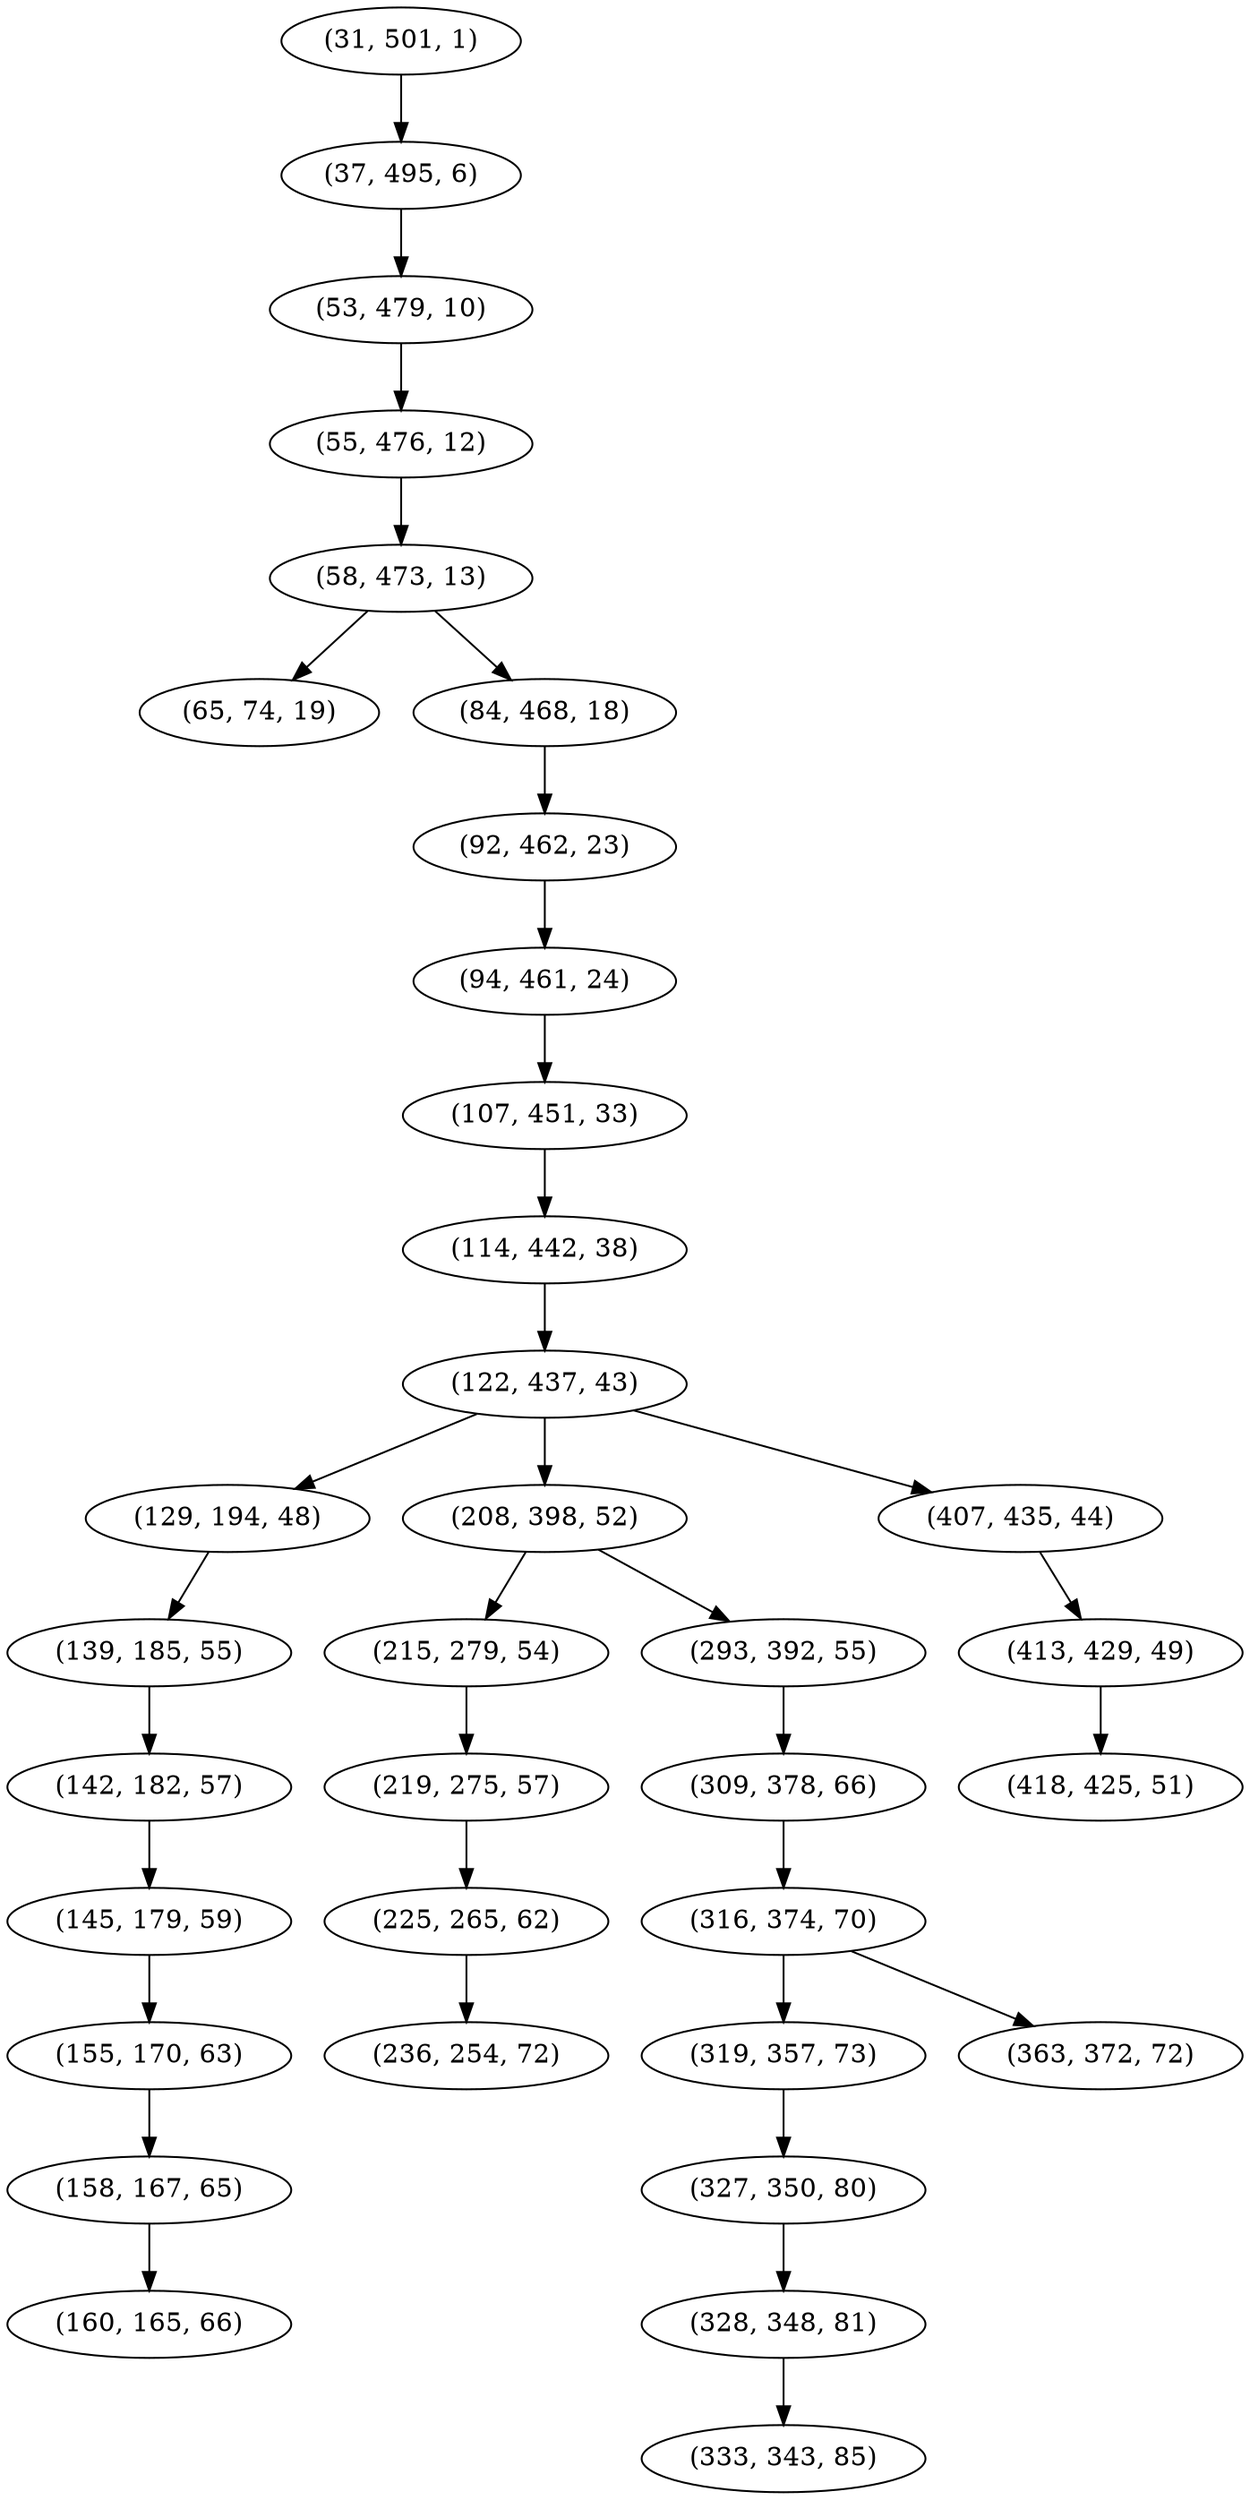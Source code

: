 digraph tree {
    "(31, 501, 1)";
    "(37, 495, 6)";
    "(53, 479, 10)";
    "(55, 476, 12)";
    "(58, 473, 13)";
    "(65, 74, 19)";
    "(84, 468, 18)";
    "(92, 462, 23)";
    "(94, 461, 24)";
    "(107, 451, 33)";
    "(114, 442, 38)";
    "(122, 437, 43)";
    "(129, 194, 48)";
    "(139, 185, 55)";
    "(142, 182, 57)";
    "(145, 179, 59)";
    "(155, 170, 63)";
    "(158, 167, 65)";
    "(160, 165, 66)";
    "(208, 398, 52)";
    "(215, 279, 54)";
    "(219, 275, 57)";
    "(225, 265, 62)";
    "(236, 254, 72)";
    "(293, 392, 55)";
    "(309, 378, 66)";
    "(316, 374, 70)";
    "(319, 357, 73)";
    "(327, 350, 80)";
    "(328, 348, 81)";
    "(333, 343, 85)";
    "(363, 372, 72)";
    "(407, 435, 44)";
    "(413, 429, 49)";
    "(418, 425, 51)";
    "(31, 501, 1)" -> "(37, 495, 6)";
    "(37, 495, 6)" -> "(53, 479, 10)";
    "(53, 479, 10)" -> "(55, 476, 12)";
    "(55, 476, 12)" -> "(58, 473, 13)";
    "(58, 473, 13)" -> "(65, 74, 19)";
    "(58, 473, 13)" -> "(84, 468, 18)";
    "(84, 468, 18)" -> "(92, 462, 23)";
    "(92, 462, 23)" -> "(94, 461, 24)";
    "(94, 461, 24)" -> "(107, 451, 33)";
    "(107, 451, 33)" -> "(114, 442, 38)";
    "(114, 442, 38)" -> "(122, 437, 43)";
    "(122, 437, 43)" -> "(129, 194, 48)";
    "(122, 437, 43)" -> "(208, 398, 52)";
    "(122, 437, 43)" -> "(407, 435, 44)";
    "(129, 194, 48)" -> "(139, 185, 55)";
    "(139, 185, 55)" -> "(142, 182, 57)";
    "(142, 182, 57)" -> "(145, 179, 59)";
    "(145, 179, 59)" -> "(155, 170, 63)";
    "(155, 170, 63)" -> "(158, 167, 65)";
    "(158, 167, 65)" -> "(160, 165, 66)";
    "(208, 398, 52)" -> "(215, 279, 54)";
    "(208, 398, 52)" -> "(293, 392, 55)";
    "(215, 279, 54)" -> "(219, 275, 57)";
    "(219, 275, 57)" -> "(225, 265, 62)";
    "(225, 265, 62)" -> "(236, 254, 72)";
    "(293, 392, 55)" -> "(309, 378, 66)";
    "(309, 378, 66)" -> "(316, 374, 70)";
    "(316, 374, 70)" -> "(319, 357, 73)";
    "(316, 374, 70)" -> "(363, 372, 72)";
    "(319, 357, 73)" -> "(327, 350, 80)";
    "(327, 350, 80)" -> "(328, 348, 81)";
    "(328, 348, 81)" -> "(333, 343, 85)";
    "(407, 435, 44)" -> "(413, 429, 49)";
    "(413, 429, 49)" -> "(418, 425, 51)";
}
